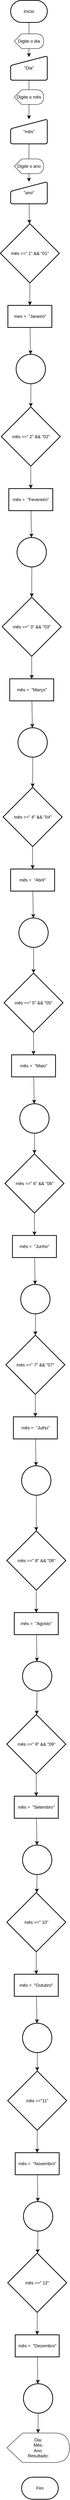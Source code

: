 <mxfile version="24.4.0" type="device">
  <diagram name="Página-1" id="FHPidogdiBFFhRU1ceS8">
    <mxGraphModel dx="1470" dy="1630" grid="0" gridSize="10" guides="1" tooltips="1" connect="1" arrows="1" fold="1" page="0" pageScale="1" pageWidth="827" pageHeight="1169" math="0" shadow="0">
      <root>
        <mxCell id="0" />
        <mxCell id="1" parent="0" />
        <mxCell id="o3TJzHEE8P8qgjw4gUvx-11" value="" style="edgeStyle=none;curved=1;rounded=0;orthogonalLoop=1;jettySize=auto;html=1;fontSize=12;startSize=8;endSize=8;" edge="1" parent="1" source="o3TJzHEE8P8qgjw4gUvx-1">
          <mxGeometry relative="1" as="geometry">
            <mxPoint x="224" y="-314" as="targetPoint" />
          </mxGeometry>
        </mxCell>
        <mxCell id="o3TJzHEE8P8qgjw4gUvx-1" value="Início" style="strokeWidth=2;html=1;shape=mxgraph.flowchart.terminator;whiteSpace=wrap;" vertex="1" parent="1">
          <mxGeometry x="174" y="-468" width="100" height="60" as="geometry" />
        </mxCell>
        <mxCell id="o3TJzHEE8P8qgjw4gUvx-2" value="Digite o dia" style="shape=display;whiteSpace=wrap;html=1;" vertex="1" parent="1">
          <mxGeometry x="184" y="-377" width="80" height="40" as="geometry" />
        </mxCell>
        <mxCell id="o3TJzHEE8P8qgjw4gUvx-12" value="" style="edgeStyle=none;curved=1;rounded=0;orthogonalLoop=1;jettySize=auto;html=1;fontSize=12;startSize=8;endSize=8;" edge="1" parent="1" source="o3TJzHEE8P8qgjw4gUvx-3" target="o3TJzHEE8P8qgjw4gUvx-4">
          <mxGeometry relative="1" as="geometry" />
        </mxCell>
        <mxCell id="o3TJzHEE8P8qgjw4gUvx-3" value="&quot;Dia&quot;" style="html=1;strokeWidth=2;shape=manualInput;whiteSpace=wrap;rounded=1;size=26;arcSize=11;" vertex="1" parent="1">
          <mxGeometry x="174" y="-317" width="100" height="66" as="geometry" />
        </mxCell>
        <mxCell id="o3TJzHEE8P8qgjw4gUvx-14" value="" style="edgeStyle=none;curved=1;rounded=0;orthogonalLoop=1;jettySize=auto;html=1;fontSize=12;startSize=8;endSize=8;" edge="1" parent="1" source="o3TJzHEE8P8qgjw4gUvx-4" target="o3TJzHEE8P8qgjw4gUvx-7">
          <mxGeometry relative="1" as="geometry" />
        </mxCell>
        <mxCell id="o3TJzHEE8P8qgjw4gUvx-4" value="&quot;mês&quot;" style="html=1;strokeWidth=2;shape=manualInput;whiteSpace=wrap;rounded=1;size=26;arcSize=11;" vertex="1" parent="1">
          <mxGeometry x="174" y="-145" width="100" height="67" as="geometry" />
        </mxCell>
        <mxCell id="o3TJzHEE8P8qgjw4gUvx-5" value="Digite o mês" style="shape=display;whiteSpace=wrap;html=1;" vertex="1" parent="1">
          <mxGeometry x="184" y="-225" width="80" height="40" as="geometry" />
        </mxCell>
        <mxCell id="o3TJzHEE8P8qgjw4gUvx-6" value="Digite o ano" style="shape=display;whiteSpace=wrap;html=1;" vertex="1" parent="1">
          <mxGeometry x="184" y="-37" width="80" height="40" as="geometry" />
        </mxCell>
        <mxCell id="o3TJzHEE8P8qgjw4gUvx-15" value="" style="edgeStyle=none;curved=1;rounded=0;orthogonalLoop=1;jettySize=auto;html=1;fontSize=12;startSize=8;endSize=8;" edge="1" parent="1" source="o3TJzHEE8P8qgjw4gUvx-7" target="o3TJzHEE8P8qgjw4gUvx-8">
          <mxGeometry relative="1" as="geometry" />
        </mxCell>
        <mxCell id="o3TJzHEE8P8qgjw4gUvx-7" value="&quot;ano&quot;" style="html=1;strokeWidth=2;shape=manualInput;whiteSpace=wrap;rounded=1;size=26;arcSize=11;" vertex="1" parent="1">
          <mxGeometry x="174" y="25" width="100" height="60" as="geometry" />
        </mxCell>
        <mxCell id="o3TJzHEE8P8qgjw4gUvx-10" value="" style="edgeStyle=none;curved=1;rounded=0;orthogonalLoop=1;jettySize=auto;html=1;fontSize=12;startSize=8;endSize=8;" edge="1" parent="1" source="o3TJzHEE8P8qgjw4gUvx-8" target="o3TJzHEE8P8qgjw4gUvx-9">
          <mxGeometry relative="1" as="geometry" />
        </mxCell>
        <mxCell id="o3TJzHEE8P8qgjw4gUvx-8" value="mês ==&quot; 1&quot; &amp;amp;&amp;amp; &quot;01&quot;" style="strokeWidth=2;html=1;shape=mxgraph.flowchart.decision;whiteSpace=wrap;" vertex="1" parent="1">
          <mxGeometry x="146" y="139" width="161" height="161" as="geometry" />
        </mxCell>
        <mxCell id="o3TJzHEE8P8qgjw4gUvx-20" value="" style="edgeStyle=none;curved=1;rounded=0;orthogonalLoop=1;jettySize=auto;html=1;fontSize=12;startSize=8;endSize=8;" edge="1" parent="1" source="o3TJzHEE8P8qgjw4gUvx-9" target="o3TJzHEE8P8qgjw4gUvx-19">
          <mxGeometry relative="1" as="geometry" />
        </mxCell>
        <mxCell id="o3TJzHEE8P8qgjw4gUvx-9" value="mes =&amp;nbsp; &quot;Janeiro&quot;" style="whiteSpace=wrap;html=1;strokeWidth=2;" vertex="1" parent="1">
          <mxGeometry x="166.5" y="361" width="120" height="60" as="geometry" />
        </mxCell>
        <mxCell id="o3TJzHEE8P8qgjw4gUvx-36" value="" style="edgeStyle=none;curved=1;rounded=0;orthogonalLoop=1;jettySize=auto;html=1;fontSize=12;startSize=8;endSize=8;" edge="1" parent="1" source="o3TJzHEE8P8qgjw4gUvx-19" target="o3TJzHEE8P8qgjw4gUvx-22">
          <mxGeometry relative="1" as="geometry" />
        </mxCell>
        <mxCell id="o3TJzHEE8P8qgjw4gUvx-19" value="" style="ellipse;whiteSpace=wrap;html=1;strokeWidth=2;" vertex="1" parent="1">
          <mxGeometry x="189" y="494" width="80" height="80" as="geometry" />
        </mxCell>
        <mxCell id="o3TJzHEE8P8qgjw4gUvx-21" value="" style="edgeStyle=none;curved=1;rounded=0;orthogonalLoop=1;jettySize=auto;html=1;fontSize=12;startSize=8;endSize=8;" edge="1" parent="1" source="o3TJzHEE8P8qgjw4gUvx-22" target="o3TJzHEE8P8qgjw4gUvx-24">
          <mxGeometry relative="1" as="geometry" />
        </mxCell>
        <mxCell id="o3TJzHEE8P8qgjw4gUvx-22" value="mês ==&quot; 2&quot; &amp;amp;&amp;amp; &quot;02&quot;" style="strokeWidth=2;html=1;shape=mxgraph.flowchart.decision;whiteSpace=wrap;" vertex="1" parent="1">
          <mxGeometry x="148.5" y="637" width="161" height="161" as="geometry" />
        </mxCell>
        <mxCell id="o3TJzHEE8P8qgjw4gUvx-23" value="" style="edgeStyle=none;curved=1;rounded=0;orthogonalLoop=1;jettySize=auto;html=1;fontSize=12;startSize=8;endSize=8;" edge="1" parent="1" source="o3TJzHEE8P8qgjw4gUvx-24" target="o3TJzHEE8P8qgjw4gUvx-25">
          <mxGeometry relative="1" as="geometry" />
        </mxCell>
        <mxCell id="o3TJzHEE8P8qgjw4gUvx-24" value="mês =&amp;nbsp; &quot;Fevereiro&quot;" style="whiteSpace=wrap;html=1;strokeWidth=2;" vertex="1" parent="1">
          <mxGeometry x="169" y="859" width="120" height="60" as="geometry" />
        </mxCell>
        <mxCell id="o3TJzHEE8P8qgjw4gUvx-37" value="" style="edgeStyle=none;curved=1;rounded=0;orthogonalLoop=1;jettySize=auto;html=1;fontSize=12;startSize=8;endSize=8;" edge="1" parent="1" source="o3TJzHEE8P8qgjw4gUvx-25" target="o3TJzHEE8P8qgjw4gUvx-27">
          <mxGeometry relative="1" as="geometry" />
        </mxCell>
        <mxCell id="o3TJzHEE8P8qgjw4gUvx-25" value="" style="ellipse;whiteSpace=wrap;html=1;strokeWidth=2;" vertex="1" parent="1">
          <mxGeometry x="191.5" y="992" width="80" height="80" as="geometry" />
        </mxCell>
        <mxCell id="o3TJzHEE8P8qgjw4gUvx-26" value="" style="edgeStyle=none;curved=1;rounded=0;orthogonalLoop=1;jettySize=auto;html=1;fontSize=12;startSize=8;endSize=8;" edge="1" parent="1" source="o3TJzHEE8P8qgjw4gUvx-27" target="o3TJzHEE8P8qgjw4gUvx-29">
          <mxGeometry relative="1" as="geometry" />
        </mxCell>
        <mxCell id="o3TJzHEE8P8qgjw4gUvx-27" value="mês ==&quot; 3&quot; &amp;amp;&amp;amp; &quot;03&quot;" style="strokeWidth=2;html=1;shape=mxgraph.flowchart.decision;whiteSpace=wrap;" vertex="1" parent="1">
          <mxGeometry x="151" y="1154" width="161" height="161" as="geometry" />
        </mxCell>
        <mxCell id="o3TJzHEE8P8qgjw4gUvx-28" value="" style="edgeStyle=none;curved=1;rounded=0;orthogonalLoop=1;jettySize=auto;html=1;fontSize=12;startSize=8;endSize=8;" edge="1" parent="1" source="o3TJzHEE8P8qgjw4gUvx-29" target="o3TJzHEE8P8qgjw4gUvx-30">
          <mxGeometry relative="1" as="geometry" />
        </mxCell>
        <mxCell id="o3TJzHEE8P8qgjw4gUvx-29" value="mês =&amp;nbsp; &quot;Março&quot;" style="whiteSpace=wrap;html=1;strokeWidth=2;" vertex="1" parent="1">
          <mxGeometry x="171.5" y="1376" width="120" height="60" as="geometry" />
        </mxCell>
        <mxCell id="o3TJzHEE8P8qgjw4gUvx-38" value="" style="edgeStyle=none;curved=1;rounded=0;orthogonalLoop=1;jettySize=auto;html=1;fontSize=12;startSize=8;endSize=8;" edge="1" parent="1" source="o3TJzHEE8P8qgjw4gUvx-30" target="o3TJzHEE8P8qgjw4gUvx-32">
          <mxGeometry relative="1" as="geometry" />
        </mxCell>
        <mxCell id="o3TJzHEE8P8qgjw4gUvx-30" value="" style="ellipse;whiteSpace=wrap;html=1;strokeWidth=2;" vertex="1" parent="1">
          <mxGeometry x="194" y="1509" width="80" height="80" as="geometry" />
        </mxCell>
        <mxCell id="o3TJzHEE8P8qgjw4gUvx-31" value="" style="edgeStyle=none;curved=1;rounded=0;orthogonalLoop=1;jettySize=auto;html=1;fontSize=12;startSize=8;endSize=8;" edge="1" parent="1" source="o3TJzHEE8P8qgjw4gUvx-32" target="o3TJzHEE8P8qgjw4gUvx-34">
          <mxGeometry relative="1" as="geometry" />
        </mxCell>
        <mxCell id="o3TJzHEE8P8qgjw4gUvx-32" value="mês ==&quot; 4&quot; &amp;amp;&amp;amp; &quot;04&quot;" style="strokeWidth=2;html=1;shape=mxgraph.flowchart.decision;whiteSpace=wrap;" vertex="1" parent="1">
          <mxGeometry x="153.5" y="1671" width="161" height="161" as="geometry" />
        </mxCell>
        <mxCell id="o3TJzHEE8P8qgjw4gUvx-33" value="" style="edgeStyle=none;curved=1;rounded=0;orthogonalLoop=1;jettySize=auto;html=1;fontSize=12;startSize=8;endSize=8;" edge="1" parent="1" source="o3TJzHEE8P8qgjw4gUvx-34" target="o3TJzHEE8P8qgjw4gUvx-35">
          <mxGeometry relative="1" as="geometry" />
        </mxCell>
        <mxCell id="o3TJzHEE8P8qgjw4gUvx-34" value="mês =&amp;nbsp; &quot;Abril&quot;" style="whiteSpace=wrap;html=1;strokeWidth=2;" vertex="1" parent="1">
          <mxGeometry x="174" y="1893" width="120" height="60" as="geometry" />
        </mxCell>
        <mxCell id="o3TJzHEE8P8qgjw4gUvx-44" value="" style="edgeStyle=none;curved=1;rounded=0;orthogonalLoop=1;jettySize=auto;html=1;fontSize=12;startSize=8;endSize=8;" edge="1" parent="1" source="o3TJzHEE8P8qgjw4gUvx-35" target="o3TJzHEE8P8qgjw4gUvx-40">
          <mxGeometry relative="1" as="geometry" />
        </mxCell>
        <mxCell id="o3TJzHEE8P8qgjw4gUvx-35" value="" style="ellipse;whiteSpace=wrap;html=1;strokeWidth=2;" vertex="1" parent="1">
          <mxGeometry x="196.5" y="2026" width="80" height="80" as="geometry" />
        </mxCell>
        <mxCell id="o3TJzHEE8P8qgjw4gUvx-39" value="" style="edgeStyle=none;curved=1;rounded=0;orthogonalLoop=1;jettySize=auto;html=1;fontSize=12;startSize=8;endSize=8;" edge="1" parent="1" source="o3TJzHEE8P8qgjw4gUvx-40" target="o3TJzHEE8P8qgjw4gUvx-42">
          <mxGeometry relative="1" as="geometry" />
        </mxCell>
        <mxCell id="o3TJzHEE8P8qgjw4gUvx-40" value="mês ==&quot; 5&quot; &amp;amp;&amp;amp; &quot;05&quot;" style="strokeWidth=2;html=1;shape=mxgraph.flowchart.decision;whiteSpace=wrap;" vertex="1" parent="1">
          <mxGeometry x="156" y="2176" width="161" height="161" as="geometry" />
        </mxCell>
        <mxCell id="o3TJzHEE8P8qgjw4gUvx-41" value="" style="edgeStyle=none;curved=1;rounded=0;orthogonalLoop=1;jettySize=auto;html=1;fontSize=12;startSize=8;endSize=8;" edge="1" parent="1" source="o3TJzHEE8P8qgjw4gUvx-42" target="o3TJzHEE8P8qgjw4gUvx-43">
          <mxGeometry relative="1" as="geometry" />
        </mxCell>
        <mxCell id="o3TJzHEE8P8qgjw4gUvx-42" value="mês =&amp;nbsp; &quot;Maio&lt;span style=&quot;color: rgba(0, 0, 0, 0); font-family: monospace; font-size: 0px; text-align: start; text-wrap: nowrap;&quot;&gt;%3CmxGraphModel%3E%3Croot%3E%3CmxCell%20id%3D%220%22%2F%3E%3CmxCell%20id%3D%221%22%20parent%3D%220%22%2F%3E%3CmxCell%20id%3D%222%22%20value%3D%22%22%20style%3D%22edgeStyle%3Dnone%3Bcurved%3D1%3Brounded%3D0%3BorthogonalLoop%3D1%3BjettySize%3Dauto%3Bhtml%3D1%3BfontSize%3D12%3BstartSize%3D8%3BendSize%3D8%3B%22%20edge%3D%221%22%20source%3D%223%22%20target%3D%225%22%20parent%3D%221%22%3E%3CmxGeometry%20relative%3D%221%22%20as%3D%22geometry%22%2F%3E%3C%2FmxCell%3E%3CmxCell%20id%3D%223%22%20value%3D%22m%C3%AAs%20%3D%3D%26quot%3B%204%26quot%3B%20%26amp%3Bamp%3B%26amp%3Bamp%3B%20%26quot%3B04%26quot%3B%22%20style%3D%22strokeWidth%3D2%3Bhtml%3D1%3Bshape%3Dmxgraph.flowchart.decision%3BwhiteSpace%3Dwrap%3B%22%20vertex%3D%221%22%20parent%3D%221%22%3E%3CmxGeometry%20x%3D%22153.5%22%20y%3D%221671%22%20width%3D%22161%22%20height%3D%22161%22%20as%3D%22geometry%22%2F%3E%3C%2FmxCell%3E%3CmxCell%20id%3D%224%22%20value%3D%22%22%20style%3D%22edgeStyle%3Dnone%3Bcurved%3D1%3Brounded%3D0%3BorthogonalLoop%3D1%3BjettySize%3Dauto%3Bhtml%3D1%3BfontSize%3D12%3BstartSize%3D8%3BendSize%3D8%3B%22%20edge%3D%221%22%20source%3D%225%22%20target%3D%226%22%20parent%3D%221%22%3E%3CmxGeometry%20relative%3D%221%22%20as%3D%22geometry%22%2F%3E%3C%2FmxCell%3E%3CmxCell%20id%3D%225%22%20value%3D%22m%C3%AAs%20%3D%26amp%3Bnbsp%3B%20%26quot%3BAbril%26quot%3B%22%20style%3D%22whiteSpace%3Dwrap%3Bhtml%3D1%3BstrokeWidth%3D2%3B%22%20vertex%3D%221%22%20parent%3D%221%22%3E%3CmxGeometry%20x%3D%22174%22%20y%3D%221893%22%20width%3D%22120%22%20height%3D%2260%22%20as%3D%22geometry%22%2F%3E%3C%2FmxCell%3E%3CmxCell%20id%3D%226%22%20value%3D%22%22%20style%3D%22ellipse%3BwhiteSpace%3Dwrap%3Bhtml%3D1%3BstrokeWidth%3D2%3B%22%20vertex%3D%221%22%20parent%3D%221%22%3E%3CmxGeometry%20x%3D%22196.5%22%20y%3D%222026%22%20width%3D%2280%22%20height%3D%2280%22%20as%3D%22geometry%22%2F%3E%3C%2FmxCell%3E%3C%2Froot%3E%3C%2FmxGraphModel%3E&lt;/span&gt;&quot;" style="whiteSpace=wrap;html=1;strokeWidth=2;" vertex="1" parent="1">
          <mxGeometry x="176.5" y="2398" width="120" height="60" as="geometry" />
        </mxCell>
        <mxCell id="o3TJzHEE8P8qgjw4gUvx-50" value="" style="edgeStyle=none;curved=1;rounded=0;orthogonalLoop=1;jettySize=auto;html=1;fontSize=12;startSize=8;endSize=8;" edge="1" parent="1" source="o3TJzHEE8P8qgjw4gUvx-43" target="o3TJzHEE8P8qgjw4gUvx-46">
          <mxGeometry relative="1" as="geometry" />
        </mxCell>
        <mxCell id="o3TJzHEE8P8qgjw4gUvx-43" value="" style="ellipse;whiteSpace=wrap;html=1;strokeWidth=2;" vertex="1" parent="1">
          <mxGeometry x="199" y="2531" width="80" height="80" as="geometry" />
        </mxCell>
        <mxCell id="o3TJzHEE8P8qgjw4gUvx-45" value="" style="edgeStyle=none;curved=1;rounded=0;orthogonalLoop=1;jettySize=auto;html=1;fontSize=12;startSize=8;endSize=8;" edge="1" parent="1" source="o3TJzHEE8P8qgjw4gUvx-46" target="o3TJzHEE8P8qgjw4gUvx-48">
          <mxGeometry relative="1" as="geometry" />
        </mxCell>
        <mxCell id="o3TJzHEE8P8qgjw4gUvx-46" value="mês ==&quot; 6&quot; &amp;amp;&amp;amp; &quot;06&quot;" style="strokeWidth=2;html=1;shape=mxgraph.flowchart.decision;whiteSpace=wrap;" vertex="1" parent="1">
          <mxGeometry x="158.5" y="2667" width="161" height="161" as="geometry" />
        </mxCell>
        <mxCell id="o3TJzHEE8P8qgjw4gUvx-47" value="" style="edgeStyle=none;curved=1;rounded=0;orthogonalLoop=1;jettySize=auto;html=1;fontSize=12;startSize=8;endSize=8;" edge="1" parent="1" source="o3TJzHEE8P8qgjw4gUvx-48" target="o3TJzHEE8P8qgjw4gUvx-49">
          <mxGeometry relative="1" as="geometry" />
        </mxCell>
        <mxCell id="o3TJzHEE8P8qgjw4gUvx-48" value="mês =&amp;nbsp; &quot;Junho&quot;" style="whiteSpace=wrap;html=1;strokeWidth=2;" vertex="1" parent="1">
          <mxGeometry x="179" y="2889" width="120" height="60" as="geometry" />
        </mxCell>
        <mxCell id="o3TJzHEE8P8qgjw4gUvx-86" value="" style="edgeStyle=none;curved=1;rounded=0;orthogonalLoop=1;jettySize=auto;html=1;fontSize=12;startSize=8;endSize=8;" edge="1" parent="1" source="o3TJzHEE8P8qgjw4gUvx-49" target="o3TJzHEE8P8qgjw4gUvx-52">
          <mxGeometry relative="1" as="geometry" />
        </mxCell>
        <mxCell id="o3TJzHEE8P8qgjw4gUvx-49" value="" style="ellipse;whiteSpace=wrap;html=1;strokeWidth=2;" vertex="1" parent="1">
          <mxGeometry x="201.5" y="3022" width="80" height="80" as="geometry" />
        </mxCell>
        <mxCell id="o3TJzHEE8P8qgjw4gUvx-51" value="" style="edgeStyle=none;curved=1;rounded=0;orthogonalLoop=1;jettySize=auto;html=1;fontSize=12;startSize=8;endSize=8;" edge="1" parent="1" source="o3TJzHEE8P8qgjw4gUvx-52" target="o3TJzHEE8P8qgjw4gUvx-54">
          <mxGeometry relative="1" as="geometry" />
        </mxCell>
        <mxCell id="o3TJzHEE8P8qgjw4gUvx-52" value="mês ==&quot; 7&quot; &amp;amp;&amp;amp; &quot;07&quot;" style="strokeWidth=2;html=1;shape=mxgraph.flowchart.decision;whiteSpace=wrap;" vertex="1" parent="1">
          <mxGeometry x="161" y="3160" width="161" height="161" as="geometry" />
        </mxCell>
        <mxCell id="o3TJzHEE8P8qgjw4gUvx-53" value="" style="edgeStyle=none;curved=1;rounded=0;orthogonalLoop=1;jettySize=auto;html=1;fontSize=12;startSize=8;endSize=8;" edge="1" parent="1" source="o3TJzHEE8P8qgjw4gUvx-54" target="o3TJzHEE8P8qgjw4gUvx-55">
          <mxGeometry relative="1" as="geometry" />
        </mxCell>
        <mxCell id="o3TJzHEE8P8qgjw4gUvx-54" value="mês =&amp;nbsp; &quot;Jul&lt;span style=&quot;color: rgba(0, 0, 0, 0); font-family: monospace; font-size: 0px; text-align: start; text-wrap: nowrap;&quot;&gt;%3CmxGraphModel%3E%3Croot%3E%3CmxCell%20id%3D%220%22%2F%3E%3CmxCell%20id%3D%221%22%20parent%3D%220%22%2F%3E%3CmxCell%20id%3D%222%22%20value%3D%22%22%20style%3D%22edgeStyle%3Dnone%3Bcurved%3D1%3Brounded%3D0%3BorthogonalLoop%3D1%3BjettySize%3Dauto%3Bhtml%3D1%3BfontSize%3D12%3BstartSize%3D8%3BendSize%3D8%3B%22%20edge%3D%221%22%20source%3D%223%22%20target%3D%225%22%20parent%3D%221%22%3E%3CmxGeometry%20relative%3D%221%22%20as%3D%22geometry%22%2F%3E%3C%2FmxCell%3E%3CmxCell%20id%3D%223%22%20value%3D%22m%C3%AAs%20%3D%3D%26quot%3B%206%26quot%3B%20%26amp%3Bamp%3B%26amp%3Bamp%3B%20%26quot%3B06%26quot%3B%22%20style%3D%22strokeWidth%3D2%3Bhtml%3D1%3Bshape%3Dmxgraph.flowchart.decision%3BwhiteSpace%3Dwrap%3B%22%20vertex%3D%221%22%20parent%3D%221%22%3E%3CmxGeometry%20x%3D%22158.5%22%20y%3D%222667%22%20width%3D%22161%22%20height%3D%22161%22%20as%3D%22geometry%22%2F%3E%3C%2FmxCell%3E%3CmxCell%20id%3D%224%22%20value%3D%22%22%20style%3D%22edgeStyle%3Dnone%3Bcurved%3D1%3Brounded%3D0%3BorthogonalLoop%3D1%3BjettySize%3Dauto%3Bhtml%3D1%3BfontSize%3D12%3BstartSize%3D8%3BendSize%3D8%3B%22%20edge%3D%221%22%20source%3D%225%22%20target%3D%226%22%20parent%3D%221%22%3E%3CmxGeometry%20relative%3D%221%22%20as%3D%22geometry%22%2F%3E%3C%2FmxCell%3E%3CmxCell%20id%3D%225%22%20value%3D%22m%C3%AAs%20%3D%26amp%3Bnbsp%3B%20%26quot%3BJunho%26quot%3B%22%20style%3D%22whiteSpace%3Dwrap%3Bhtml%3D1%3BstrokeWidth%3D2%3B%22%20vertex%3D%221%22%20parent%3D%221%22%3E%3CmxGeometry%20x%3D%22179%22%20y%3D%222889%22%20width%3D%22120%22%20height%3D%2260%22%20as%3D%22geometry%22%2F%3E%3C%2FmxCell%3E%3CmxCell%20id%3D%226%22%20value%3D%22%22%20style%3D%22ellipse%3BwhiteSpace%3Dwrap%3Bhtml%3D1%3BstrokeWidth%3D2%3B%22%20vertex%3D%221%22%20parent%3D%221%22%3E%3CmxGeometry%20x%3D%22201.5%22%20y%3D%223022%22%20width%3D%2280%22%20height%3D%2280%22%20as%3D%22geometry%22%2F%3E%3C%2FmxCell%3E%3C%2Froot%3E%3C%2FmxGraphModel%3E&lt;/span&gt;&lt;span style=&quot;color: rgba(0, 0, 0, 0); font-family: monospace; font-size: 0px; text-align: start; text-wrap: nowrap;&quot;&gt;%3CmxGraphModel%3E%3Croot%3E%3CmxCell%20id%3D%220%22%2F%3E%3CmxCell%20id%3D%221%22%20parent%3D%220%22%2F%3E%3CmxCell%20id%3D%222%22%20value%3D%22%22%20style%3D%22edgeStyle%3Dnone%3Bcurved%3D1%3Brounded%3D0%3BorthogonalLoop%3D1%3BjettySize%3Dauto%3Bhtml%3D1%3BfontSize%3D12%3BstartSize%3D8%3BendSize%3D8%3B%22%20edge%3D%221%22%20source%3D%223%22%20target%3D%225%22%20parent%3D%221%22%3E%3CmxGeometry%20relative%3D%221%22%20as%3D%22geometry%22%2F%3E%3C%2FmxCell%3E%3CmxCell%20id%3D%223%22%20value%3D%22m%C3%AAs%20%3D%3D%26quot%3B%206%26quot%3B%20%26amp%3Bamp%3B%26amp%3Bamp%3B%20%26quot%3B06%26quot%3B%22%20style%3D%22strokeWidth%3D2%3Bhtml%3D1%3Bshape%3Dmxgraph.flowchart.decision%3BwhiteSpace%3Dwrap%3B%22%20vertex%3D%221%22%20parent%3D%221%22%3E%3CmxGeometry%20x%3D%22158.5%22%20y%3D%222667%22%20width%3D%22161%22%20height%3D%22161%22%20as%3D%22geometry%22%2F%3E%3C%2FmxCell%3E%3CmxCell%20id%3D%224%22%20value%3D%22%22%20style%3D%22edgeStyle%3Dnone%3Bcurved%3D1%3Brounded%3D0%3BorthogonalLoop%3D1%3BjettySize%3Dauto%3Bhtml%3D1%3BfontSize%3D12%3BstartSize%3D8%3BendSize%3D8%3B%22%20edge%3D%221%22%20source%3D%225%22%20target%3D%226%22%20parent%3D%221%22%3E%3CmxGeometry%20relative%3D%221%22%20as%3D%22geometry%22%2F%3E%3C%2FmxCell%3E%3CmxCell%20id%3D%225%22%20value%3D%22m%C3%AAs%20%3D%26amp%3Bnbsp%3B%20%26quot%3BJunho%26quot%3B%22%20style%3D%22whiteSpace%3Dwrap%3Bhtml%3D1%3BstrokeWidth%3D2%3B%22%20vertex%3D%221%22%20parent%3D%221%22%3E%3CmxGeometry%20x%3D%22179%22%20y%3D%222889%22%20width%3D%22120%22%20height%3D%2260%22%20as%3D%22geometry%22%2F%3E%3C%2FmxCell%3E%3CmxCell%20id%3D%226%22%20value%3D%22%22%20style%3D%22ellipse%3BwhiteSpace%3Dwrap%3Bhtml%3D1%3BstrokeWidth%3D2%3B%22%20vertex%3D%221%22%20parent%3D%221%22%3E%3CmxGeometry%20x%3D%22201.5%22%20y%3D%223022%22%20width%3D%2280%22%20height%3D%2280%22%20as%3D%22geometry%22%2F%3E%3C%2FmxCell%3E%3C%2Froot%3E%3C%2FmxGraphModel%3E&lt;/span&gt;ho&quot;" style="whiteSpace=wrap;html=1;strokeWidth=2;" vertex="1" parent="1">
          <mxGeometry x="181.5" y="3382" width="120" height="60" as="geometry" />
        </mxCell>
        <mxCell id="o3TJzHEE8P8qgjw4gUvx-61" value="" style="edgeStyle=none;curved=1;rounded=0;orthogonalLoop=1;jettySize=auto;html=1;fontSize=12;startSize=8;endSize=8;" edge="1" parent="1" source="o3TJzHEE8P8qgjw4gUvx-55" target="o3TJzHEE8P8qgjw4gUvx-57">
          <mxGeometry relative="1" as="geometry" />
        </mxCell>
        <mxCell id="o3TJzHEE8P8qgjw4gUvx-55" value="" style="ellipse;whiteSpace=wrap;html=1;strokeWidth=2;" vertex="1" parent="1">
          <mxGeometry x="204" y="3515" width="80" height="80" as="geometry" />
        </mxCell>
        <mxCell id="o3TJzHEE8P8qgjw4gUvx-56" value="" style="edgeStyle=none;curved=1;rounded=0;orthogonalLoop=1;jettySize=auto;html=1;fontSize=12;startSize=8;endSize=8;" edge="1" parent="1" source="o3TJzHEE8P8qgjw4gUvx-57" target="o3TJzHEE8P8qgjw4gUvx-59">
          <mxGeometry relative="1" as="geometry" />
        </mxCell>
        <mxCell id="o3TJzHEE8P8qgjw4gUvx-57" value="mês ==&quot; 8&quot; &amp;amp;&amp;amp; &quot;08&quot;" style="strokeWidth=2;html=1;shape=mxgraph.flowchart.decision;whiteSpace=wrap;" vertex="1" parent="1">
          <mxGeometry x="163.5" y="3692" width="161" height="161" as="geometry" />
        </mxCell>
        <mxCell id="o3TJzHEE8P8qgjw4gUvx-58" value="" style="edgeStyle=none;curved=1;rounded=0;orthogonalLoop=1;jettySize=auto;html=1;fontSize=12;startSize=8;endSize=8;" edge="1" parent="1" source="o3TJzHEE8P8qgjw4gUvx-59" target="o3TJzHEE8P8qgjw4gUvx-60">
          <mxGeometry relative="1" as="geometry" />
        </mxCell>
        <mxCell id="o3TJzHEE8P8qgjw4gUvx-59" value="mês =&amp;nbsp; &quot;Agosto&quot;" style="whiteSpace=wrap;html=1;strokeWidth=2;" vertex="1" parent="1">
          <mxGeometry x="184" y="3914" width="120" height="60" as="geometry" />
        </mxCell>
        <mxCell id="o3TJzHEE8P8qgjw4gUvx-67" value="" style="edgeStyle=none;curved=1;rounded=0;orthogonalLoop=1;jettySize=auto;html=1;fontSize=12;startSize=8;endSize=8;" edge="1" parent="1" source="o3TJzHEE8P8qgjw4gUvx-60" target="o3TJzHEE8P8qgjw4gUvx-63">
          <mxGeometry relative="1" as="geometry" />
        </mxCell>
        <mxCell id="o3TJzHEE8P8qgjw4gUvx-60" value="" style="ellipse;whiteSpace=wrap;html=1;strokeWidth=2;" vertex="1" parent="1">
          <mxGeometry x="206.5" y="4047" width="80" height="80" as="geometry" />
        </mxCell>
        <mxCell id="o3TJzHEE8P8qgjw4gUvx-62" value="" style="edgeStyle=none;curved=1;rounded=0;orthogonalLoop=1;jettySize=auto;html=1;fontSize=12;startSize=8;endSize=8;" edge="1" parent="1" source="o3TJzHEE8P8qgjw4gUvx-63" target="o3TJzHEE8P8qgjw4gUvx-65">
          <mxGeometry relative="1" as="geometry" />
        </mxCell>
        <mxCell id="o3TJzHEE8P8qgjw4gUvx-63" value="mês ==&quot; 9&quot; &amp;amp;&amp;amp; &quot;09&quot;" style="strokeWidth=2;html=1;shape=mxgraph.flowchart.decision;whiteSpace=wrap;" vertex="1" parent="1">
          <mxGeometry x="163.5" y="4191" width="161" height="161" as="geometry" />
        </mxCell>
        <mxCell id="o3TJzHEE8P8qgjw4gUvx-64" value="" style="edgeStyle=none;curved=1;rounded=0;orthogonalLoop=1;jettySize=auto;html=1;fontSize=12;startSize=8;endSize=8;" edge="1" parent="1" source="o3TJzHEE8P8qgjw4gUvx-65" target="o3TJzHEE8P8qgjw4gUvx-66">
          <mxGeometry relative="1" as="geometry" />
        </mxCell>
        <mxCell id="o3TJzHEE8P8qgjw4gUvx-65" value="mês =&amp;nbsp; &quot;Setembro&quot;" style="whiteSpace=wrap;html=1;strokeWidth=2;" vertex="1" parent="1">
          <mxGeometry x="184" y="4413" width="120" height="60" as="geometry" />
        </mxCell>
        <mxCell id="o3TJzHEE8P8qgjw4gUvx-73" value="" style="edgeStyle=none;curved=1;rounded=0;orthogonalLoop=1;jettySize=auto;html=1;fontSize=12;startSize=8;endSize=8;" edge="1" parent="1" source="o3TJzHEE8P8qgjw4gUvx-66" target="o3TJzHEE8P8qgjw4gUvx-69">
          <mxGeometry relative="1" as="geometry" />
        </mxCell>
        <mxCell id="o3TJzHEE8P8qgjw4gUvx-66" value="" style="ellipse;whiteSpace=wrap;html=1;strokeWidth=2;" vertex="1" parent="1">
          <mxGeometry x="206.5" y="4546" width="80" height="80" as="geometry" />
        </mxCell>
        <mxCell id="o3TJzHEE8P8qgjw4gUvx-68" value="" style="edgeStyle=none;curved=1;rounded=0;orthogonalLoop=1;jettySize=auto;html=1;fontSize=12;startSize=8;endSize=8;" edge="1" parent="1" source="o3TJzHEE8P8qgjw4gUvx-69" target="o3TJzHEE8P8qgjw4gUvx-71">
          <mxGeometry relative="1" as="geometry" />
        </mxCell>
        <mxCell id="o3TJzHEE8P8qgjw4gUvx-69" value="mês ==&quot; 10&quot;" style="strokeWidth=2;html=1;shape=mxgraph.flowchart.decision;whiteSpace=wrap;" vertex="1" parent="1">
          <mxGeometry x="163.5" y="4675" width="161" height="161" as="geometry" />
        </mxCell>
        <mxCell id="o3TJzHEE8P8qgjw4gUvx-70" value="" style="edgeStyle=none;curved=1;rounded=0;orthogonalLoop=1;jettySize=auto;html=1;fontSize=12;startSize=8;endSize=8;" edge="1" parent="1" source="o3TJzHEE8P8qgjw4gUvx-71" target="o3TJzHEE8P8qgjw4gUvx-72">
          <mxGeometry relative="1" as="geometry" />
        </mxCell>
        <mxCell id="o3TJzHEE8P8qgjw4gUvx-71" value="mês =&amp;nbsp; &quot;Outubro&quot;" style="whiteSpace=wrap;html=1;strokeWidth=2;" vertex="1" parent="1">
          <mxGeometry x="184" y="4897" width="120" height="60" as="geometry" />
        </mxCell>
        <mxCell id="o3TJzHEE8P8qgjw4gUvx-79" value="" style="edgeStyle=none;curved=1;rounded=0;orthogonalLoop=1;jettySize=auto;html=1;fontSize=12;startSize=8;endSize=8;" edge="1" parent="1" source="o3TJzHEE8P8qgjw4gUvx-72" target="o3TJzHEE8P8qgjw4gUvx-75">
          <mxGeometry relative="1" as="geometry" />
        </mxCell>
        <mxCell id="o3TJzHEE8P8qgjw4gUvx-72" value="" style="ellipse;whiteSpace=wrap;html=1;strokeWidth=2;" vertex="1" parent="1">
          <mxGeometry x="206.5" y="5030" width="80" height="80" as="geometry" />
        </mxCell>
        <mxCell id="o3TJzHEE8P8qgjw4gUvx-74" value="" style="edgeStyle=none;curved=1;rounded=0;orthogonalLoop=1;jettySize=auto;html=1;fontSize=12;startSize=8;endSize=8;" edge="1" parent="1" source="o3TJzHEE8P8qgjw4gUvx-75" target="o3TJzHEE8P8qgjw4gUvx-77">
          <mxGeometry relative="1" as="geometry" />
        </mxCell>
        <mxCell id="o3TJzHEE8P8qgjw4gUvx-75" value="mês ==&quot;11&quot;" style="strokeWidth=2;html=1;shape=mxgraph.flowchart.decision;whiteSpace=wrap;" vertex="1" parent="1">
          <mxGeometry x="166" y="5160" width="161" height="161" as="geometry" />
        </mxCell>
        <mxCell id="o3TJzHEE8P8qgjw4gUvx-76" value="" style="edgeStyle=none;curved=1;rounded=0;orthogonalLoop=1;jettySize=auto;html=1;fontSize=12;startSize=8;endSize=8;" edge="1" parent="1" source="o3TJzHEE8P8qgjw4gUvx-77" target="o3TJzHEE8P8qgjw4gUvx-78">
          <mxGeometry relative="1" as="geometry" />
        </mxCell>
        <mxCell id="o3TJzHEE8P8qgjw4gUvx-77" value="mês =&amp;nbsp; &quot;Novembro&quot;" style="whiteSpace=wrap;html=1;strokeWidth=2;" vertex="1" parent="1">
          <mxGeometry x="186.5" y="5382" width="120" height="60" as="geometry" />
        </mxCell>
        <mxCell id="o3TJzHEE8P8qgjw4gUvx-85" value="" style="edgeStyle=none;curved=1;rounded=0;orthogonalLoop=1;jettySize=auto;html=1;fontSize=12;startSize=8;endSize=8;" edge="1" parent="1" source="o3TJzHEE8P8qgjw4gUvx-78" target="o3TJzHEE8P8qgjw4gUvx-81">
          <mxGeometry relative="1" as="geometry" />
        </mxCell>
        <mxCell id="o3TJzHEE8P8qgjw4gUvx-78" value="" style="ellipse;whiteSpace=wrap;html=1;strokeWidth=2;" vertex="1" parent="1">
          <mxGeometry x="209" y="5515" width="80" height="80" as="geometry" />
        </mxCell>
        <mxCell id="o3TJzHEE8P8qgjw4gUvx-80" value="" style="edgeStyle=none;curved=1;rounded=0;orthogonalLoop=1;jettySize=auto;html=1;fontSize=12;startSize=8;endSize=8;" edge="1" parent="1" source="o3TJzHEE8P8qgjw4gUvx-81" target="o3TJzHEE8P8qgjw4gUvx-83">
          <mxGeometry relative="1" as="geometry" />
        </mxCell>
        <mxCell id="o3TJzHEE8P8qgjw4gUvx-81" value="mês ==&quot; 12&quot;" style="strokeWidth=2;html=1;shape=mxgraph.flowchart.decision;whiteSpace=wrap;" vertex="1" parent="1">
          <mxGeometry x="166" y="5655" width="161" height="161" as="geometry" />
        </mxCell>
        <mxCell id="o3TJzHEE8P8qgjw4gUvx-82" value="" style="edgeStyle=none;curved=1;rounded=0;orthogonalLoop=1;jettySize=auto;html=1;fontSize=12;startSize=8;endSize=8;" edge="1" parent="1" source="o3TJzHEE8P8qgjw4gUvx-83" target="o3TJzHEE8P8qgjw4gUvx-84">
          <mxGeometry relative="1" as="geometry" />
        </mxCell>
        <mxCell id="o3TJzHEE8P8qgjw4gUvx-83" value="mês =&amp;nbsp; &quot;Dezembro&quot;" style="whiteSpace=wrap;html=1;strokeWidth=2;" vertex="1" parent="1">
          <mxGeometry x="186.5" y="5877" width="120" height="60" as="geometry" />
        </mxCell>
        <mxCell id="o3TJzHEE8P8qgjw4gUvx-88" value="" style="edgeStyle=none;curved=1;rounded=0;orthogonalLoop=1;jettySize=auto;html=1;fontSize=12;startSize=8;endSize=8;" edge="1" parent="1" source="o3TJzHEE8P8qgjw4gUvx-84" target="o3TJzHEE8P8qgjw4gUvx-87">
          <mxGeometry relative="1" as="geometry" />
        </mxCell>
        <mxCell id="o3TJzHEE8P8qgjw4gUvx-84" value="" style="ellipse;whiteSpace=wrap;html=1;strokeWidth=2;" vertex="1" parent="1">
          <mxGeometry x="209" y="6010" width="80" height="80" as="geometry" />
        </mxCell>
        <mxCell id="o3TJzHEE8P8qgjw4gUvx-87" value="Dia:&lt;div&gt;Mês:&lt;/div&gt;&lt;div&gt;Ano:&lt;/div&gt;&lt;div&gt;Resultado:&lt;/div&gt;" style="shape=display;whiteSpace=wrap;html=1;" vertex="1" parent="1">
          <mxGeometry x="163.75" y="6144" width="170.5" height="80" as="geometry" />
        </mxCell>
        <mxCell id="o3TJzHEE8P8qgjw4gUvx-89" value="Fim" style="strokeWidth=2;html=1;shape=mxgraph.flowchart.terminator;whiteSpace=wrap;" vertex="1" parent="1">
          <mxGeometry x="204" y="6264" width="100" height="60" as="geometry" />
        </mxCell>
      </root>
    </mxGraphModel>
  </diagram>
</mxfile>
